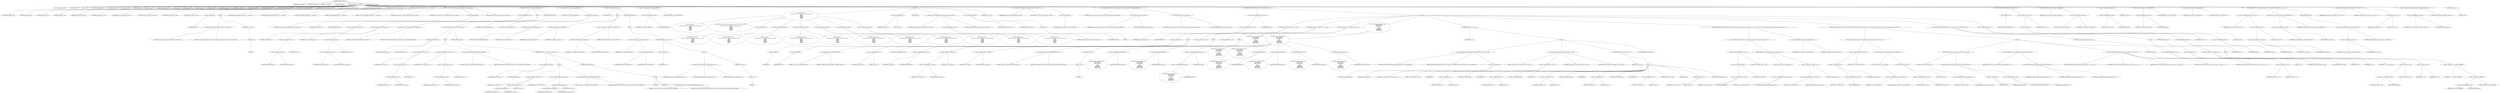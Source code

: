 digraph hostapd_notif_assoc {  
"1000118" [label = "(METHOD,hostapd_notif_assoc)" ]
"1000119" [label = "(PARAM,hostapd_data *hapd)" ]
"1000120" [label = "(PARAM,const u8 *addr)" ]
"1000121" [label = "(PARAM,const u8 *req_ies)" ]
"1000122" [label = "(PARAM,size_t req_ies_len)" ]
"1000123" [label = "(PARAM,int reassoc)" ]
"1000124" [label = "(BLOCK,,)" ]
"1000125" [label = "(LOCAL,v5: wpa_state_machine *)" ]
"1000126" [label = "(LOCAL,v6: sta_info *)" ]
"1000127" [label = "(LOCAL,v7: u32)" ]
"1000128" [label = "(LOCAL,reason: unsigned __int16)" ]
"1000129" [label = "(LOCAL,reason_2: u8 *)" ]
"1000130" [label = "(LOCAL,v11: u8 [ 1064 ])" ]
"1000131" [label = "(LOCAL,ielen: size_t)" ]
"1000132" [label = "(LOCAL,ie: const u8 *)" ]
"1000133" [label = "(LOCAL,elems: ieee802_11_elems)" ]
"1000134" [label = "(LOCAL,res: int)" ]
"1000135" [label = "(LOCAL,new_assoc: int)" ]
"1000136" [label = "(LOCAL,sta: sta_info *)" ]
"1000137" [label = "(LOCAL,reassoca: int)" ]
"1000138" [label = "(LOCAL,req_ies_lena: size_t)" ]
"1000139" [label = "(LOCAL,req_iesa: const u8 *)" ]
"1000140" [label = "(LOCAL,addra: const u8 *)" ]
"1000141" [label = "(LOCAL,hapda: hostapd_data *)" ]
"1000142" [label = "(<operator>.assignment,hapda = hapd)" ]
"1000143" [label = "(IDENTIFIER,hapda,hapda = hapd)" ]
"1000144" [label = "(IDENTIFIER,hapd,hapda = hapd)" ]
"1000145" [label = "(<operator>.assignment,addra = addr)" ]
"1000146" [label = "(IDENTIFIER,addra,addra = addr)" ]
"1000147" [label = "(IDENTIFIER,addr,addra = addr)" ]
"1000148" [label = "(<operator>.assignment,req_iesa = req_ies)" ]
"1000149" [label = "(IDENTIFIER,req_iesa,req_iesa = req_ies)" ]
"1000150" [label = "(IDENTIFIER,req_ies,req_iesa = req_ies)" ]
"1000151" [label = "(<operator>.assignment,req_ies_lena = req_ies_len)" ]
"1000152" [label = "(IDENTIFIER,req_ies_lena,req_ies_lena = req_ies_len)" ]
"1000153" [label = "(IDENTIFIER,req_ies_len,req_ies_lena = req_ies_len)" ]
"1000154" [label = "(<operator>.assignment,reassoca = reassoc)" ]
"1000155" [label = "(IDENTIFIER,reassoca,reassoca = reassoc)" ]
"1000156" [label = "(IDENTIFIER,reassoc,reassoca = reassoc)" ]
"1000157" [label = "(CONTROL_STRUCTURE,if ( !addr ),if ( !addr ))" ]
"1000158" [label = "(<operator>.logicalNot,!addr)" ]
"1000159" [label = "(IDENTIFIER,addr,!addr)" ]
"1000160" [label = "(BLOCK,,)" ]
"1000161" [label = "(wpa_printf,wpa_printf(2, \"hostapd_notif_assoc: Skip event with no address\"))" ]
"1000162" [label = "(LITERAL,2,wpa_printf(2, \"hostapd_notif_assoc: Skip event with no address\"))" ]
"1000163" [label = "(LITERAL,\"hostapd_notif_assoc: Skip event with no address\",wpa_printf(2, \"hostapd_notif_assoc: Skip event with no address\"))" ]
"1000164" [label = "(RETURN,return -1;,return -1;)" ]
"1000165" [label = "(<operator>.minus,-1)" ]
"1000166" [label = "(LITERAL,1,-1)" ]
"1000167" [label = "(hostapd_logger,hostapd_logger(hapda, addra, 1u, 2, \"associated\"))" ]
"1000168" [label = "(IDENTIFIER,hapda,hostapd_logger(hapda, addra, 1u, 2, \"associated\"))" ]
"1000169" [label = "(IDENTIFIER,addra,hostapd_logger(hapda, addra, 1u, 2, \"associated\"))" ]
"1000170" [label = "(LITERAL,1u,hostapd_logger(hapda, addra, 1u, 2, \"associated\"))" ]
"1000171" [label = "(LITERAL,2,hostapd_logger(hapda, addra, 1u, 2, \"associated\"))" ]
"1000172" [label = "(LITERAL,\"associated\",hostapd_logger(hapda, addra, 1u, 2, \"associated\"))" ]
"1000173" [label = "(ieee802_11_parse_elems,ieee802_11_parse_elems(req_iesa, req_ies_lena, &elems, 0))" ]
"1000174" [label = "(IDENTIFIER,req_iesa,ieee802_11_parse_elems(req_iesa, req_ies_lena, &elems, 0))" ]
"1000175" [label = "(IDENTIFIER,req_ies_lena,ieee802_11_parse_elems(req_iesa, req_ies_lena, &elems, 0))" ]
"1000176" [label = "(<operator>.addressOf,&elems)" ]
"1000177" [label = "(IDENTIFIER,elems,ieee802_11_parse_elems(req_iesa, req_ies_lena, &elems, 0))" ]
"1000178" [label = "(LITERAL,0,ieee802_11_parse_elems(req_iesa, req_ies_lena, &elems, 0))" ]
"1000179" [label = "(CONTROL_STRUCTURE,if ( elems.wps_ie ),if ( elems.wps_ie ))" ]
"1000180" [label = "(<operator>.fieldAccess,elems.wps_ie)" ]
"1000181" [label = "(IDENTIFIER,elems,if ( elems.wps_ie ))" ]
"1000182" [label = "(FIELD_IDENTIFIER,wps_ie,wps_ie)" ]
"1000183" [label = "(BLOCK,,)" ]
"1000184" [label = "(<operator>.assignment,ie = elems.wps_ie - 2)" ]
"1000185" [label = "(IDENTIFIER,ie,ie = elems.wps_ie - 2)" ]
"1000186" [label = "(<operator>.subtraction,elems.wps_ie - 2)" ]
"1000187" [label = "(<operator>.fieldAccess,elems.wps_ie)" ]
"1000188" [label = "(IDENTIFIER,elems,elems.wps_ie - 2)" ]
"1000189" [label = "(FIELD_IDENTIFIER,wps_ie,wps_ie)" ]
"1000190" [label = "(LITERAL,2,elems.wps_ie - 2)" ]
"1000191" [label = "(<operator>.assignment,ielen = elems.wps_ie_len + 2)" ]
"1000192" [label = "(IDENTIFIER,ielen,ielen = elems.wps_ie_len + 2)" ]
"1000193" [label = "(<operator>.addition,elems.wps_ie_len + 2)" ]
"1000194" [label = "(<operator>.fieldAccess,elems.wps_ie_len)" ]
"1000195" [label = "(IDENTIFIER,elems,elems.wps_ie_len + 2)" ]
"1000196" [label = "(FIELD_IDENTIFIER,wps_ie_len,wps_ie_len)" ]
"1000197" [label = "(LITERAL,2,elems.wps_ie_len + 2)" ]
"1000198" [label = "(wpa_printf,wpa_printf(2, \"STA included WPS IE in (Re)AssocReq\"))" ]
"1000199" [label = "(LITERAL,2,wpa_printf(2, \"STA included WPS IE in (Re)AssocReq\"))" ]
"1000200" [label = "(LITERAL,\"STA included WPS IE in (Re)AssocReq\",wpa_printf(2, \"STA included WPS IE in (Re)AssocReq\"))" ]
"1000201" [label = "(CONTROL_STRUCTURE,else,else)" ]
"1000202" [label = "(CONTROL_STRUCTURE,if ( elems.rsn_ie ),if ( elems.rsn_ie ))" ]
"1000203" [label = "(<operator>.fieldAccess,elems.rsn_ie)" ]
"1000204" [label = "(IDENTIFIER,elems,if ( elems.rsn_ie ))" ]
"1000205" [label = "(FIELD_IDENTIFIER,rsn_ie,rsn_ie)" ]
"1000206" [label = "(BLOCK,,)" ]
"1000207" [label = "(<operator>.assignment,ie = elems.rsn_ie - 2)" ]
"1000208" [label = "(IDENTIFIER,ie,ie = elems.rsn_ie - 2)" ]
"1000209" [label = "(<operator>.subtraction,elems.rsn_ie - 2)" ]
"1000210" [label = "(<operator>.fieldAccess,elems.rsn_ie)" ]
"1000211" [label = "(IDENTIFIER,elems,elems.rsn_ie - 2)" ]
"1000212" [label = "(FIELD_IDENTIFIER,rsn_ie,rsn_ie)" ]
"1000213" [label = "(LITERAL,2,elems.rsn_ie - 2)" ]
"1000214" [label = "(<operator>.assignment,ielen = elems.rsn_ie_len + 2)" ]
"1000215" [label = "(IDENTIFIER,ielen,ielen = elems.rsn_ie_len + 2)" ]
"1000216" [label = "(<operator>.addition,elems.rsn_ie_len + 2)" ]
"1000217" [label = "(<operator>.fieldAccess,elems.rsn_ie_len)" ]
"1000218" [label = "(IDENTIFIER,elems,elems.rsn_ie_len + 2)" ]
"1000219" [label = "(FIELD_IDENTIFIER,rsn_ie_len,rsn_ie_len)" ]
"1000220" [label = "(LITERAL,2,elems.rsn_ie_len + 2)" ]
"1000221" [label = "(wpa_printf,wpa_printf(2, \"STA included RSN IE in (Re)AssocReq\"))" ]
"1000222" [label = "(LITERAL,2,wpa_printf(2, \"STA included RSN IE in (Re)AssocReq\"))" ]
"1000223" [label = "(LITERAL,\"STA included RSN IE in (Re)AssocReq\",wpa_printf(2, \"STA included RSN IE in (Re)AssocReq\"))" ]
"1000224" [label = "(CONTROL_STRUCTURE,else,else)" ]
"1000225" [label = "(CONTROL_STRUCTURE,if ( elems.wpa_ie ),if ( elems.wpa_ie ))" ]
"1000226" [label = "(<operator>.fieldAccess,elems.wpa_ie)" ]
"1000227" [label = "(IDENTIFIER,elems,if ( elems.wpa_ie ))" ]
"1000228" [label = "(FIELD_IDENTIFIER,wpa_ie,wpa_ie)" ]
"1000229" [label = "(BLOCK,,)" ]
"1000230" [label = "(<operator>.assignment,ie = elems.wpa_ie - 2)" ]
"1000231" [label = "(IDENTIFIER,ie,ie = elems.wpa_ie - 2)" ]
"1000232" [label = "(<operator>.subtraction,elems.wpa_ie - 2)" ]
"1000233" [label = "(<operator>.fieldAccess,elems.wpa_ie)" ]
"1000234" [label = "(IDENTIFIER,elems,elems.wpa_ie - 2)" ]
"1000235" [label = "(FIELD_IDENTIFIER,wpa_ie,wpa_ie)" ]
"1000236" [label = "(LITERAL,2,elems.wpa_ie - 2)" ]
"1000237" [label = "(<operator>.assignment,ielen = elems.wpa_ie_len + 2)" ]
"1000238" [label = "(IDENTIFIER,ielen,ielen = elems.wpa_ie_len + 2)" ]
"1000239" [label = "(<operator>.addition,elems.wpa_ie_len + 2)" ]
"1000240" [label = "(<operator>.fieldAccess,elems.wpa_ie_len)" ]
"1000241" [label = "(IDENTIFIER,elems,elems.wpa_ie_len + 2)" ]
"1000242" [label = "(FIELD_IDENTIFIER,wpa_ie_len,wpa_ie_len)" ]
"1000243" [label = "(LITERAL,2,elems.wpa_ie_len + 2)" ]
"1000244" [label = "(wpa_printf,wpa_printf(2, \"STA included WPA IE in (Re)AssocReq\"))" ]
"1000245" [label = "(LITERAL,2,wpa_printf(2, \"STA included WPA IE in (Re)AssocReq\"))" ]
"1000246" [label = "(LITERAL,\"STA included WPA IE in (Re)AssocReq\",wpa_printf(2, \"STA included WPA IE in (Re)AssocReq\"))" ]
"1000247" [label = "(CONTROL_STRUCTURE,else,else)" ]
"1000248" [label = "(BLOCK,,)" ]
"1000249" [label = "(IDENTIFIER,L,)" ]
"1000250" [label = "(IDENTIFIER,L,)" ]
"1000251" [label = "(wpa_printf,wpa_printf(2, \"STA did not include WPS/RSN/WPA IE in (Re)AssocReq\"))" ]
"1000252" [label = "(LITERAL,2,wpa_printf(2, \"STA did not include WPS/RSN/WPA IE in (Re)AssocReq\"))" ]
"1000253" [label = "(LITERAL,\"STA did not include WPS/RSN/WPA IE in (Re)AssocReq\",wpa_printf(2, \"STA did not include WPS/RSN/WPA IE in (Re)AssocReq\"))" ]
"1000254" [label = "(<operator>.assignment,sta = ap_get_sta(hapda, addra))" ]
"1000255" [label = "(IDENTIFIER,sta,sta = ap_get_sta(hapda, addra))" ]
"1000256" [label = "(ap_get_sta,ap_get_sta(hapda, addra))" ]
"1000257" [label = "(IDENTIFIER,hapda,ap_get_sta(hapda, addra))" ]
"1000258" [label = "(IDENTIFIER,addra,ap_get_sta(hapda, addra))" ]
"1000259" [label = "(CONTROL_STRUCTURE,if ( sta ),if ( sta ))" ]
"1000260" [label = "(IDENTIFIER,sta,if ( sta ))" ]
"1000261" [label = "(BLOCK,,)" ]
"1000262" [label = "(CFXTristimulus2lms,CFXTristimulus2lms(hapda, sta))" ]
"1000263" [label = "(IDENTIFIER,hapda,CFXTristimulus2lms(hapda, sta))" ]
"1000264" [label = "(IDENTIFIER,sta,CFXTristimulus2lms(hapda, sta))" ]
"1000265" [label = "(accounting_sta_stop,accounting_sta_stop(hapda, sta))" ]
"1000266" [label = "(IDENTIFIER,hapda,accounting_sta_stop(hapda, sta))" ]
"1000267" [label = "(IDENTIFIER,sta,accounting_sta_stop(hapda, sta))" ]
"1000268" [label = "(<operator>.assignment,sta->timeout_next = STA_NULLFUNC)" ]
"1000269" [label = "(<operator>.indirectFieldAccess,sta->timeout_next)" ]
"1000270" [label = "(IDENTIFIER,sta,sta->timeout_next = STA_NULLFUNC)" ]
"1000271" [label = "(FIELD_IDENTIFIER,timeout_next,timeout_next)" ]
"1000272" [label = "(IDENTIFIER,STA_NULLFUNC,sta->timeout_next = STA_NULLFUNC)" ]
"1000273" [label = "(CONTROL_STRUCTURE,else,else)" ]
"1000274" [label = "(BLOCK,,)" ]
"1000275" [label = "(<operator>.assignment,sta = ap_sta_add(hapda, addra))" ]
"1000276" [label = "(IDENTIFIER,sta,sta = ap_sta_add(hapda, addra))" ]
"1000277" [label = "(ap_sta_add,ap_sta_add(hapda, addra))" ]
"1000278" [label = "(IDENTIFIER,hapda,ap_sta_add(hapda, addra))" ]
"1000279" [label = "(IDENTIFIER,addra,ap_sta_add(hapda, addra))" ]
"1000280" [label = "(CONTROL_STRUCTURE,if ( !sta ),if ( !sta ))" ]
"1000281" [label = "(<operator>.logicalNot,!sta)" ]
"1000282" [label = "(IDENTIFIER,sta,!sta)" ]
"1000283" [label = "(BLOCK,,)" ]
"1000284" [label = "(hostapd_drv_sta_disassoc,hostapd_drv_sta_disassoc(hapda, addra, 5))" ]
"1000285" [label = "(IDENTIFIER,hapda,hostapd_drv_sta_disassoc(hapda, addra, 5))" ]
"1000286" [label = "(IDENTIFIER,addra,hostapd_drv_sta_disassoc(hapda, addra, 5))" ]
"1000287" [label = "(LITERAL,5,hostapd_drv_sta_disassoc(hapda, addra, 5))" ]
"1000288" [label = "(RETURN,return -1;,return -1;)" ]
"1000289" [label = "(<operator>.minus,-1)" ]
"1000290" [label = "(LITERAL,1,-1)" ]
"1000291" [label = "(<operators>.assignmentAnd,sta->flags &= 0xFFFECFFF)" ]
"1000292" [label = "(<operator>.indirectFieldAccess,sta->flags)" ]
"1000293" [label = "(IDENTIFIER,sta,sta->flags &= 0xFFFECFFF)" ]
"1000294" [label = "(FIELD_IDENTIFIER,flags,flags)" ]
"1000295" [label = "(LITERAL,0xFFFECFFF,sta->flags &= 0xFFFECFFF)" ]
"1000296" [label = "(BLOCK,,)" ]
"1000297" [label = "(wpa_printf,wpa_printf(\n      3,\n      \"STA %02x:%02x:%02x:%02x:%02x:%02x not allowed to connect\",\n      *addra,\n      addra[1],\n      addra[2],\n      addra[3],\n      addra[4],\n      addra[5]))" ]
"1000298" [label = "(LITERAL,3,wpa_printf(\n      3,\n      \"STA %02x:%02x:%02x:%02x:%02x:%02x not allowed to connect\",\n      *addra,\n      addra[1],\n      addra[2],\n      addra[3],\n      addra[4],\n      addra[5]))" ]
"1000299" [label = "(LITERAL,\"STA %02x:%02x:%02x:%02x:%02x:%02x not allowed to connect\",wpa_printf(\n      3,\n      \"STA %02x:%02x:%02x:%02x:%02x:%02x not allowed to connect\",\n      *addra,\n      addra[1],\n      addra[2],\n      addra[3],\n      addra[4],\n      addra[5]))" ]
"1000300" [label = "(<operator>.indirection,*addra)" ]
"1000301" [label = "(IDENTIFIER,addra,wpa_printf(\n      3,\n      \"STA %02x:%02x:%02x:%02x:%02x:%02x not allowed to connect\",\n      *addra,\n      addra[1],\n      addra[2],\n      addra[3],\n      addra[4],\n      addra[5]))" ]
"1000302" [label = "(<operator>.indirectIndexAccess,addra[1])" ]
"1000303" [label = "(IDENTIFIER,addra,wpa_printf(\n      3,\n      \"STA %02x:%02x:%02x:%02x:%02x:%02x not allowed to connect\",\n      *addra,\n      addra[1],\n      addra[2],\n      addra[3],\n      addra[4],\n      addra[5]))" ]
"1000304" [label = "(LITERAL,1,wpa_printf(\n      3,\n      \"STA %02x:%02x:%02x:%02x:%02x:%02x not allowed to connect\",\n      *addra,\n      addra[1],\n      addra[2],\n      addra[3],\n      addra[4],\n      addra[5]))" ]
"1000305" [label = "(<operator>.indirectIndexAccess,addra[2])" ]
"1000306" [label = "(IDENTIFIER,addra,wpa_printf(\n      3,\n      \"STA %02x:%02x:%02x:%02x:%02x:%02x not allowed to connect\",\n      *addra,\n      addra[1],\n      addra[2],\n      addra[3],\n      addra[4],\n      addra[5]))" ]
"1000307" [label = "(LITERAL,2,wpa_printf(\n      3,\n      \"STA %02x:%02x:%02x:%02x:%02x:%02x not allowed to connect\",\n      *addra,\n      addra[1],\n      addra[2],\n      addra[3],\n      addra[4],\n      addra[5]))" ]
"1000308" [label = "(<operator>.indirectIndexAccess,addra[3])" ]
"1000309" [label = "(IDENTIFIER,addra,wpa_printf(\n      3,\n      \"STA %02x:%02x:%02x:%02x:%02x:%02x not allowed to connect\",\n      *addra,\n      addra[1],\n      addra[2],\n      addra[3],\n      addra[4],\n      addra[5]))" ]
"1000310" [label = "(LITERAL,3,wpa_printf(\n      3,\n      \"STA %02x:%02x:%02x:%02x:%02x:%02x not allowed to connect\",\n      *addra,\n      addra[1],\n      addra[2],\n      addra[3],\n      addra[4],\n      addra[5]))" ]
"1000311" [label = "(<operator>.indirectIndexAccess,addra[4])" ]
"1000312" [label = "(IDENTIFIER,addra,wpa_printf(\n      3,\n      \"STA %02x:%02x:%02x:%02x:%02x:%02x not allowed to connect\",\n      *addra,\n      addra[1],\n      addra[2],\n      addra[3],\n      addra[4],\n      addra[5]))" ]
"1000313" [label = "(LITERAL,4,wpa_printf(\n      3,\n      \"STA %02x:%02x:%02x:%02x:%02x:%02x not allowed to connect\",\n      *addra,\n      addra[1],\n      addra[2],\n      addra[3],\n      addra[4],\n      addra[5]))" ]
"1000314" [label = "(<operator>.indirectIndexAccess,addra[5])" ]
"1000315" [label = "(IDENTIFIER,addra,wpa_printf(\n      3,\n      \"STA %02x:%02x:%02x:%02x:%02x:%02x not allowed to connect\",\n      *addra,\n      addra[1],\n      addra[2],\n      addra[3],\n      addra[4],\n      addra[5]))" ]
"1000316" [label = "(LITERAL,5,wpa_printf(\n      3,\n      \"STA %02x:%02x:%02x:%02x:%02x:%02x not allowed to connect\",\n      *addra,\n      addra[1],\n      addra[2],\n      addra[3],\n      addra[4],\n      addra[5]))" ]
"1000317" [label = "(<operator>.assignment,reason = 1)" ]
"1000318" [label = "(IDENTIFIER,reason,reason = 1)" ]
"1000319" [label = "(LITERAL,1,reason = 1)" ]
"1000320" [label = "(JUMP_TARGET,fail)" ]
"1000321" [label = "(hostapd_drv_sta_disassoc,hostapd_drv_sta_disassoc(hapda, sta->addr, reason))" ]
"1000322" [label = "(IDENTIFIER,hapda,hostapd_drv_sta_disassoc(hapda, sta->addr, reason))" ]
"1000323" [label = "(<operator>.indirectFieldAccess,sta->addr)" ]
"1000324" [label = "(IDENTIFIER,sta,hostapd_drv_sta_disassoc(hapda, sta->addr, reason))" ]
"1000325" [label = "(FIELD_IDENTIFIER,addr,addr)" ]
"1000326" [label = "(IDENTIFIER,reason,hostapd_drv_sta_disassoc(hapda, sta->addr, reason))" ]
"1000327" [label = "(ap_free_sta,ap_free_sta(hapda, sta))" ]
"1000328" [label = "(IDENTIFIER,hapda,ap_free_sta(hapda, sta))" ]
"1000329" [label = "(IDENTIFIER,sta,ap_free_sta(hapda, sta))" ]
"1000330" [label = "(RETURN,return -1;,return -1;)" ]
"1000331" [label = "(<operator>.minus,-1)" ]
"1000332" [label = "(LITERAL,1,-1)" ]
"1000333" [label = "(mbo_ap_check_sta_assoc,mbo_ap_check_sta_assoc(hapda, sta, &elems))" ]
"1000334" [label = "(IDENTIFIER,hapda,mbo_ap_check_sta_assoc(hapda, sta, &elems))" ]
"1000335" [label = "(IDENTIFIER,sta,mbo_ap_check_sta_assoc(hapda, sta, &elems))" ]
"1000336" [label = "(<operator>.addressOf,&elems)" ]
"1000337" [label = "(IDENTIFIER,elems,mbo_ap_check_sta_assoc(hapda, sta, &elems))" ]
"1000338" [label = "(ap_copy_sta_supp_op_classes,ap_copy_sta_supp_op_classes(sta, elems.supp_op_classes, elems.supp_op_classes_len))" ]
"1000339" [label = "(IDENTIFIER,sta,ap_copy_sta_supp_op_classes(sta, elems.supp_op_classes, elems.supp_op_classes_len))" ]
"1000340" [label = "(<operator>.fieldAccess,elems.supp_op_classes)" ]
"1000341" [label = "(IDENTIFIER,elems,ap_copy_sta_supp_op_classes(sta, elems.supp_op_classes, elems.supp_op_classes_len))" ]
"1000342" [label = "(FIELD_IDENTIFIER,supp_op_classes,supp_op_classes)" ]
"1000343" [label = "(<operator>.fieldAccess,elems.supp_op_classes_len)" ]
"1000344" [label = "(IDENTIFIER,elems,ap_copy_sta_supp_op_classes(sta, elems.supp_op_classes, elems.supp_op_classes_len))" ]
"1000345" [label = "(FIELD_IDENTIFIER,supp_op_classes_len,supp_op_classes_len)" ]
"1000346" [label = "(CONTROL_STRUCTURE,if ( hapda->conf->wpa ),if ( hapda->conf->wpa ))" ]
"1000347" [label = "(<operator>.indirectFieldAccess,hapda->conf->wpa)" ]
"1000348" [label = "(<operator>.indirectFieldAccess,hapda->conf)" ]
"1000349" [label = "(IDENTIFIER,hapda,if ( hapda->conf->wpa ))" ]
"1000350" [label = "(FIELD_IDENTIFIER,conf,conf)" ]
"1000351" [label = "(FIELD_IDENTIFIER,wpa,wpa)" ]
"1000352" [label = "(BLOCK,,)" ]
"1000353" [label = "(CONTROL_STRUCTURE,if ( !ie || !ielen ),if ( !ie || !ielen ))" ]
"1000354" [label = "(<operator>.logicalOr,!ie || !ielen)" ]
"1000355" [label = "(<operator>.logicalNot,!ie)" ]
"1000356" [label = "(IDENTIFIER,ie,!ie)" ]
"1000357" [label = "(<operator>.logicalNot,!ielen)" ]
"1000358" [label = "(IDENTIFIER,ielen,!ielen)" ]
"1000359" [label = "(BLOCK,,)" ]
"1000360" [label = "(wpa_printf,wpa_printf(2, \"No WPA/RSN IE from STA\"))" ]
"1000361" [label = "(LITERAL,2,wpa_printf(2, \"No WPA/RSN IE from STA\"))" ]
"1000362" [label = "(LITERAL,\"No WPA/RSN IE from STA\",wpa_printf(2, \"No WPA/RSN IE from STA\"))" ]
"1000363" [label = "(<operator>.assignment,reason = 13)" ]
"1000364" [label = "(IDENTIFIER,reason,reason = 13)" ]
"1000365" [label = "(LITERAL,13,reason = 13)" ]
"1000366" [label = "(CONTROL_STRUCTURE,goto fail;,goto fail;)" ]
"1000367" [label = "(CONTROL_STRUCTURE,if ( !sta->wpa_sm ),if ( !sta->wpa_sm ))" ]
"1000368" [label = "(<operator>.logicalNot,!sta->wpa_sm)" ]
"1000369" [label = "(<operator>.indirectFieldAccess,sta->wpa_sm)" ]
"1000370" [label = "(IDENTIFIER,sta,!sta->wpa_sm)" ]
"1000371" [label = "(FIELD_IDENTIFIER,wpa_sm,wpa_sm)" ]
"1000372" [label = "(BLOCK,,)" ]
"1000373" [label = "(<operator>.assignment,sta->wpa_sm = v5)" ]
"1000374" [label = "(<operator>.indirectFieldAccess,sta->wpa_sm)" ]
"1000375" [label = "(IDENTIFIER,sta,sta->wpa_sm = v5)" ]
"1000376" [label = "(FIELD_IDENTIFIER,wpa_sm,wpa_sm)" ]
"1000377" [label = "(IDENTIFIER,v5,sta->wpa_sm = v5)" ]
"1000378" [label = "(CONTROL_STRUCTURE,if ( !sta->wpa_sm ),if ( !sta->wpa_sm ))" ]
"1000379" [label = "(<operator>.logicalNot,!sta->wpa_sm)" ]
"1000380" [label = "(<operator>.indirectFieldAccess,sta->wpa_sm)" ]
"1000381" [label = "(IDENTIFIER,sta,!sta->wpa_sm)" ]
"1000382" [label = "(FIELD_IDENTIFIER,wpa_sm,wpa_sm)" ]
"1000383" [label = "(BLOCK,,)" ]
"1000384" [label = "(wpa_printf,wpa_printf(5, \"Failed to initialize WPA state machine\"))" ]
"1000385" [label = "(LITERAL,5,wpa_printf(5, \"Failed to initialize WPA state machine\"))" ]
"1000386" [label = "(LITERAL,\"Failed to initialize WPA state machine\",wpa_printf(5, \"Failed to initialize WPA state machine\"))" ]
"1000387" [label = "(RETURN,return -1;,return -1;)" ]
"1000388" [label = "(<operator>.minus,-1)" ]
"1000389" [label = "(LITERAL,1,-1)" ]
"1000390" [label = "(<operator>.assignment,res = wpa_validate_wpa_ie(\n            hapda->wpa_auth,\n            sta->wpa_sm,\n            hapda->iface->freq,\n            ie,\n            ielen,\n            elems.mdie,\n            elems.mdie_len,\n            elems.owe_dh,\n            elems.owe_dh_len))" ]
"1000391" [label = "(IDENTIFIER,res,res = wpa_validate_wpa_ie(\n            hapda->wpa_auth,\n            sta->wpa_sm,\n            hapda->iface->freq,\n            ie,\n            ielen,\n            elems.mdie,\n            elems.mdie_len,\n            elems.owe_dh,\n            elems.owe_dh_len))" ]
"1000392" [label = "(wpa_validate_wpa_ie,wpa_validate_wpa_ie(\n            hapda->wpa_auth,\n            sta->wpa_sm,\n            hapda->iface->freq,\n            ie,\n            ielen,\n            elems.mdie,\n            elems.mdie_len,\n            elems.owe_dh,\n            elems.owe_dh_len))" ]
"1000393" [label = "(<operator>.indirectFieldAccess,hapda->wpa_auth)" ]
"1000394" [label = "(IDENTIFIER,hapda,wpa_validate_wpa_ie(\n            hapda->wpa_auth,\n            sta->wpa_sm,\n            hapda->iface->freq,\n            ie,\n            ielen,\n            elems.mdie,\n            elems.mdie_len,\n            elems.owe_dh,\n            elems.owe_dh_len))" ]
"1000395" [label = "(FIELD_IDENTIFIER,wpa_auth,wpa_auth)" ]
"1000396" [label = "(<operator>.indirectFieldAccess,sta->wpa_sm)" ]
"1000397" [label = "(IDENTIFIER,sta,wpa_validate_wpa_ie(\n            hapda->wpa_auth,\n            sta->wpa_sm,\n            hapda->iface->freq,\n            ie,\n            ielen,\n            elems.mdie,\n            elems.mdie_len,\n            elems.owe_dh,\n            elems.owe_dh_len))" ]
"1000398" [label = "(FIELD_IDENTIFIER,wpa_sm,wpa_sm)" ]
"1000399" [label = "(<operator>.indirectFieldAccess,hapda->iface->freq)" ]
"1000400" [label = "(<operator>.indirectFieldAccess,hapda->iface)" ]
"1000401" [label = "(IDENTIFIER,hapda,wpa_validate_wpa_ie(\n            hapda->wpa_auth,\n            sta->wpa_sm,\n            hapda->iface->freq,\n            ie,\n            ielen,\n            elems.mdie,\n            elems.mdie_len,\n            elems.owe_dh,\n            elems.owe_dh_len))" ]
"1000402" [label = "(FIELD_IDENTIFIER,iface,iface)" ]
"1000403" [label = "(FIELD_IDENTIFIER,freq,freq)" ]
"1000404" [label = "(IDENTIFIER,ie,wpa_validate_wpa_ie(\n            hapda->wpa_auth,\n            sta->wpa_sm,\n            hapda->iface->freq,\n            ie,\n            ielen,\n            elems.mdie,\n            elems.mdie_len,\n            elems.owe_dh,\n            elems.owe_dh_len))" ]
"1000405" [label = "(IDENTIFIER,ielen,wpa_validate_wpa_ie(\n            hapda->wpa_auth,\n            sta->wpa_sm,\n            hapda->iface->freq,\n            ie,\n            ielen,\n            elems.mdie,\n            elems.mdie_len,\n            elems.owe_dh,\n            elems.owe_dh_len))" ]
"1000406" [label = "(<operator>.fieldAccess,elems.mdie)" ]
"1000407" [label = "(IDENTIFIER,elems,wpa_validate_wpa_ie(\n            hapda->wpa_auth,\n            sta->wpa_sm,\n            hapda->iface->freq,\n            ie,\n            ielen,\n            elems.mdie,\n            elems.mdie_len,\n            elems.owe_dh,\n            elems.owe_dh_len))" ]
"1000408" [label = "(FIELD_IDENTIFIER,mdie,mdie)" ]
"1000409" [label = "(<operator>.fieldAccess,elems.mdie_len)" ]
"1000410" [label = "(IDENTIFIER,elems,wpa_validate_wpa_ie(\n            hapda->wpa_auth,\n            sta->wpa_sm,\n            hapda->iface->freq,\n            ie,\n            ielen,\n            elems.mdie,\n            elems.mdie_len,\n            elems.owe_dh,\n            elems.owe_dh_len))" ]
"1000411" [label = "(FIELD_IDENTIFIER,mdie_len,mdie_len)" ]
"1000412" [label = "(<operator>.fieldAccess,elems.owe_dh)" ]
"1000413" [label = "(IDENTIFIER,elems,wpa_validate_wpa_ie(\n            hapda->wpa_auth,\n            sta->wpa_sm,\n            hapda->iface->freq,\n            ie,\n            ielen,\n            elems.mdie,\n            elems.mdie_len,\n            elems.owe_dh,\n            elems.owe_dh_len))" ]
"1000414" [label = "(FIELD_IDENTIFIER,owe_dh,owe_dh)" ]
"1000415" [label = "(<operator>.fieldAccess,elems.owe_dh_len)" ]
"1000416" [label = "(IDENTIFIER,elems,wpa_validate_wpa_ie(\n            hapda->wpa_auth,\n            sta->wpa_sm,\n            hapda->iface->freq,\n            ie,\n            ielen,\n            elems.mdie,\n            elems.mdie_len,\n            elems.owe_dh,\n            elems.owe_dh_len))" ]
"1000417" [label = "(FIELD_IDENTIFIER,owe_dh_len,owe_dh_len)" ]
"1000418" [label = "(CONTROL_STRUCTURE,if ( res ),if ( res ))" ]
"1000419" [label = "(IDENTIFIER,res,if ( res ))" ]
"1000420" [label = "(BLOCK,,)" ]
"1000421" [label = "(wpa_printf,wpa_printf(2, \"WPA/RSN information element rejected? (res %u)\", (unsigned int)res))" ]
"1000422" [label = "(LITERAL,2,wpa_printf(2, \"WPA/RSN information element rejected? (res %u)\", (unsigned int)res))" ]
"1000423" [label = "(LITERAL,\"WPA/RSN information element rejected? (res %u)\",wpa_printf(2, \"WPA/RSN information element rejected? (res %u)\", (unsigned int)res))" ]
"1000424" [label = "(<operator>.cast,(unsigned int)res)" ]
"1000425" [label = "(UNKNOWN,unsigned int,unsigned int)" ]
"1000426" [label = "(IDENTIFIER,res,(unsigned int)res)" ]
"1000427" [label = "(wpa_hexdump,wpa_hexdump(2, (const unsigned __int8 *)\"IE\", ie, ielen))" ]
"1000428" [label = "(LITERAL,2,wpa_hexdump(2, (const unsigned __int8 *)\"IE\", ie, ielen))" ]
"1000429" [label = "(<operator>.cast,(const unsigned __int8 *)\"IE\")" ]
"1000430" [label = "(UNKNOWN,const unsigned __int8 *,const unsigned __int8 *)" ]
"1000431" [label = "(LITERAL,\"IE\",(const unsigned __int8 *)\"IE\")" ]
"1000432" [label = "(IDENTIFIER,ie,wpa_hexdump(2, (const unsigned __int8 *)\"IE\", ie, ielen))" ]
"1000433" [label = "(IDENTIFIER,ielen,wpa_hexdump(2, (const unsigned __int8 *)\"IE\", ie, ielen))" ]
"1000434" [label = "(CONTROL_STRUCTURE,switch ( res ),switch ( res ))" ]
"1000435" [label = "(IDENTIFIER,res,switch ( res ))" ]
"1000436" [label = "(BLOCK,,)" ]
"1000437" [label = "(JUMP_TARGET,case 2)" ]
"1000438" [label = "(<operator>.assignment,reason = 18)" ]
"1000439" [label = "(IDENTIFIER,reason,reason = 18)" ]
"1000440" [label = "(LITERAL,18,reason = 18)" ]
"1000441" [label = "(CONTROL_STRUCTURE,break;,break;)" ]
"1000442" [label = "(JUMP_TARGET,case 3)" ]
"1000443" [label = "(<operator>.assignment,reason = 19)" ]
"1000444" [label = "(IDENTIFIER,reason,reason = 19)" ]
"1000445" [label = "(LITERAL,19,reason = 19)" ]
"1000446" [label = "(CONTROL_STRUCTURE,break;,break;)" ]
"1000447" [label = "(JUMP_TARGET,case 4)" ]
"1000448" [label = "(<operator>.assignment,reason = 20)" ]
"1000449" [label = "(IDENTIFIER,reason,reason = 20)" ]
"1000450" [label = "(LITERAL,20,reason = 20)" ]
"1000451" [label = "(CONTROL_STRUCTURE,break;,break;)" ]
"1000452" [label = "(JUMP_TARGET,case 7)" ]
"1000453" [label = "(<operator>.assignment,reason = 13)" ]
"1000454" [label = "(IDENTIFIER,reason,reason = 13)" ]
"1000455" [label = "(LITERAL,13,reason = 13)" ]
"1000456" [label = "(CONTROL_STRUCTURE,break;,break;)" ]
"1000457" [label = "(JUMP_TARGET,case 8)" ]
"1000458" [label = "(<operator>.assignment,reason = 24)" ]
"1000459" [label = "(IDENTIFIER,reason,reason = 24)" ]
"1000460" [label = "(LITERAL,24,reason = 24)" ]
"1000461" [label = "(CONTROL_STRUCTURE,break;,break;)" ]
"1000462" [label = "(JUMP_TARGET,default)" ]
"1000463" [label = "(<operator>.assignment,reason = 13)" ]
"1000464" [label = "(IDENTIFIER,reason,reason = 13)" ]
"1000465" [label = "(LITERAL,13,reason = 13)" ]
"1000466" [label = "(CONTROL_STRUCTURE,break;,break;)" ]
"1000467" [label = "(CONTROL_STRUCTURE,goto fail;,goto fail;)" ]
"1000468" [label = "(CONTROL_STRUCTURE,if ( (sta->flags & 0x402) == 1026 && !sta->sa_query_timed_out && sta->sa_query_count > 0 ),if ( (sta->flags & 0x402) == 1026 && !sta->sa_query_timed_out && sta->sa_query_count > 0 ))" ]
"1000469" [label = "(<operator>.logicalAnd,(sta->flags & 0x402) == 1026 && !sta->sa_query_timed_out && sta->sa_query_count > 0)" ]
"1000470" [label = "(<operator>.equals,(sta->flags & 0x402) == 1026)" ]
"1000471" [label = "(<operator>.and,sta->flags & 0x402)" ]
"1000472" [label = "(<operator>.indirectFieldAccess,sta->flags)" ]
"1000473" [label = "(IDENTIFIER,sta,sta->flags & 0x402)" ]
"1000474" [label = "(FIELD_IDENTIFIER,flags,flags)" ]
"1000475" [label = "(LITERAL,0x402,sta->flags & 0x402)" ]
"1000476" [label = "(LITERAL,1026,(sta->flags & 0x402) == 1026)" ]
"1000477" [label = "(<operator>.logicalAnd,!sta->sa_query_timed_out && sta->sa_query_count > 0)" ]
"1000478" [label = "(<operator>.logicalNot,!sta->sa_query_timed_out)" ]
"1000479" [label = "(<operator>.indirectFieldAccess,sta->sa_query_timed_out)" ]
"1000480" [label = "(IDENTIFIER,sta,!sta->sa_query_timed_out)" ]
"1000481" [label = "(FIELD_IDENTIFIER,sa_query_timed_out,sa_query_timed_out)" ]
"1000482" [label = "(<operator>.greaterThan,sta->sa_query_count > 0)" ]
"1000483" [label = "(<operator>.indirectFieldAccess,sta->sa_query_count)" ]
"1000484" [label = "(IDENTIFIER,sta,sta->sa_query_count > 0)" ]
"1000485" [label = "(FIELD_IDENTIFIER,sa_query_count,sa_query_count)" ]
"1000486" [label = "(LITERAL,0,sta->sa_query_count > 0)" ]
"1000487" [label = "(ap_check_sa_query_timeout,ap_check_sa_query_timeout(hapda, sta))" ]
"1000488" [label = "(IDENTIFIER,hapda,ap_check_sa_query_timeout(hapda, sta))" ]
"1000489" [label = "(IDENTIFIER,sta,ap_check_sa_query_timeout(hapda, sta))" ]
"1000490" [label = "(CONTROL_STRUCTURE,if ( (sta->flags & 0x402) == 1026 && !sta->sa_query_timed_out && sta->auth_alg != 2 ),if ( (sta->flags & 0x402) == 1026 && !sta->sa_query_timed_out && sta->auth_alg != 2 ))" ]
"1000491" [label = "(<operator>.logicalAnd,(sta->flags & 0x402) == 1026 && !sta->sa_query_timed_out && sta->auth_alg != 2)" ]
"1000492" [label = "(<operator>.equals,(sta->flags & 0x402) == 1026)" ]
"1000493" [label = "(<operator>.and,sta->flags & 0x402)" ]
"1000494" [label = "(<operator>.indirectFieldAccess,sta->flags)" ]
"1000495" [label = "(IDENTIFIER,sta,sta->flags & 0x402)" ]
"1000496" [label = "(FIELD_IDENTIFIER,flags,flags)" ]
"1000497" [label = "(LITERAL,0x402,sta->flags & 0x402)" ]
"1000498" [label = "(LITERAL,1026,(sta->flags & 0x402) == 1026)" ]
"1000499" [label = "(<operator>.logicalAnd,!sta->sa_query_timed_out && sta->auth_alg != 2)" ]
"1000500" [label = "(<operator>.logicalNot,!sta->sa_query_timed_out)" ]
"1000501" [label = "(<operator>.indirectFieldAccess,sta->sa_query_timed_out)" ]
"1000502" [label = "(IDENTIFIER,sta,!sta->sa_query_timed_out)" ]
"1000503" [label = "(FIELD_IDENTIFIER,sa_query_timed_out,sa_query_timed_out)" ]
"1000504" [label = "(<operator>.notEquals,sta->auth_alg != 2)" ]
"1000505" [label = "(<operator>.indirectFieldAccess,sta->auth_alg)" ]
"1000506" [label = "(IDENTIFIER,sta,sta->auth_alg != 2)" ]
"1000507" [label = "(FIELD_IDENTIFIER,auth_alg,auth_alg)" ]
"1000508" [label = "(LITERAL,2,sta->auth_alg != 2)" ]
"1000509" [label = "(BLOCK,,)" ]
"1000510" [label = "(CONTROL_STRUCTURE,if ( !sta->sa_query_count ),if ( !sta->sa_query_count ))" ]
"1000511" [label = "(<operator>.logicalNot,!sta->sa_query_count)" ]
"1000512" [label = "(<operator>.indirectFieldAccess,sta->sa_query_count)" ]
"1000513" [label = "(IDENTIFIER,sta,!sta->sa_query_count)" ]
"1000514" [label = "(FIELD_IDENTIFIER,sa_query_count,sa_query_count)" ]
"1000515" [label = "(xdr_ypbind_resptype_0,xdr_ypbind_resptype_0((XDR *)hapda, (ypbind_resptype *)sta))" ]
"1000516" [label = "(<operator>.cast,(XDR *)hapda)" ]
"1000517" [label = "(UNKNOWN,XDR *,XDR *)" ]
"1000518" [label = "(IDENTIFIER,hapda,(XDR *)hapda)" ]
"1000519" [label = "(<operator>.cast,(ypbind_resptype *)sta)" ]
"1000520" [label = "(UNKNOWN,ypbind_resptype *,ypbind_resptype *)" ]
"1000521" [label = "(IDENTIFIER,sta,(ypbind_resptype *)sta)" ]
"1000522" [label = "(<operator>.assignment,reason_2 = hostapd_eid_assoc_comeback_time(hapda, sta, v11))" ]
"1000523" [label = "(IDENTIFIER,reason_2,reason_2 = hostapd_eid_assoc_comeback_time(hapda, sta, v11))" ]
"1000524" [label = "(hostapd_eid_assoc_comeback_time,hostapd_eid_assoc_comeback_time(hapda, sta, v11))" ]
"1000525" [label = "(IDENTIFIER,hapda,hostapd_eid_assoc_comeback_time(hapda, sta, v11))" ]
"1000526" [label = "(IDENTIFIER,sta,hostapd_eid_assoc_comeback_time(hapda, sta, v11))" ]
"1000527" [label = "(IDENTIFIER,v11,hostapd_eid_assoc_comeback_time(hapda, sta, v11))" ]
"1000528" [label = "(hostapd_sta_assoc,hostapd_sta_assoc(hapda, addra, reassoca, 0x1Eu, v11, reason_2 - v11))" ]
"1000529" [label = "(IDENTIFIER,hapda,hostapd_sta_assoc(hapda, addra, reassoca, 0x1Eu, v11, reason_2 - v11))" ]
"1000530" [label = "(IDENTIFIER,addra,hostapd_sta_assoc(hapda, addra, reassoca, 0x1Eu, v11, reason_2 - v11))" ]
"1000531" [label = "(IDENTIFIER,reassoca,hostapd_sta_assoc(hapda, addra, reassoca, 0x1Eu, v11, reason_2 - v11))" ]
"1000532" [label = "(LITERAL,0x1Eu,hostapd_sta_assoc(hapda, addra, reassoca, 0x1Eu, v11, reason_2 - v11))" ]
"1000533" [label = "(IDENTIFIER,v11,hostapd_sta_assoc(hapda, addra, reassoca, 0x1Eu, v11, reason_2 - v11))" ]
"1000534" [label = "(<operator>.subtraction,reason_2 - v11)" ]
"1000535" [label = "(IDENTIFIER,reason_2,reason_2 - v11)" ]
"1000536" [label = "(IDENTIFIER,v11,reason_2 - v11)" ]
"1000537" [label = "(RETURN,return 0;,return 0;)" ]
"1000538" [label = "(LITERAL,0,return 0;)" ]
"1000539" [label = "(CONTROL_STRUCTURE,if ( wpa_auth_uses_mfp(sta->wpa_sm) ),if ( wpa_auth_uses_mfp(sta->wpa_sm) ))" ]
"1000540" [label = "(wpa_auth_uses_mfp,wpa_auth_uses_mfp(sta->wpa_sm))" ]
"1000541" [label = "(<operator>.indirectFieldAccess,sta->wpa_sm)" ]
"1000542" [label = "(IDENTIFIER,sta,wpa_auth_uses_mfp(sta->wpa_sm))" ]
"1000543" [label = "(FIELD_IDENTIFIER,wpa_sm,wpa_sm)" ]
"1000544" [label = "(BLOCK,,)" ]
"1000545" [label = "(<operator>.assignment,v6 = sta)" ]
"1000546" [label = "(IDENTIFIER,v6,v6 = sta)" ]
"1000547" [label = "(IDENTIFIER,sta,v6 = sta)" ]
"1000548" [label = "(<operator>.assignment,v7 = sta->flags | 0x400)" ]
"1000549" [label = "(IDENTIFIER,v7,v7 = sta->flags | 0x400)" ]
"1000550" [label = "(<operator>.or,sta->flags | 0x400)" ]
"1000551" [label = "(<operator>.indirectFieldAccess,sta->flags)" ]
"1000552" [label = "(IDENTIFIER,sta,sta->flags | 0x400)" ]
"1000553" [label = "(FIELD_IDENTIFIER,flags,flags)" ]
"1000554" [label = "(LITERAL,0x400,sta->flags | 0x400)" ]
"1000555" [label = "(CONTROL_STRUCTURE,else,else)" ]
"1000556" [label = "(BLOCK,,)" ]
"1000557" [label = "(<operator>.assignment,v6 = sta)" ]
"1000558" [label = "(IDENTIFIER,v6,v6 = sta)" ]
"1000559" [label = "(IDENTIFIER,sta,v6 = sta)" ]
"1000560" [label = "(<operator>.assignment,v7 = sta->flags & 0xFFFFFBFF)" ]
"1000561" [label = "(IDENTIFIER,v7,v7 = sta->flags & 0xFFFFFBFF)" ]
"1000562" [label = "(<operator>.and,sta->flags & 0xFFFFFBFF)" ]
"1000563" [label = "(<operator>.indirectFieldAccess,sta->flags)" ]
"1000564" [label = "(IDENTIFIER,sta,sta->flags & 0xFFFFFBFF)" ]
"1000565" [label = "(FIELD_IDENTIFIER,flags,flags)" ]
"1000566" [label = "(LITERAL,0xFFFFFBFF,sta->flags & 0xFFFFFBFF)" ]
"1000567" [label = "(<operator>.assignment,v6->flags = v7)" ]
"1000568" [label = "(<operator>.indirectFieldAccess,v6->flags)" ]
"1000569" [label = "(IDENTIFIER,v6,v6->flags = v7)" ]
"1000570" [label = "(FIELD_IDENTIFIER,flags,flags)" ]
"1000571" [label = "(IDENTIFIER,v7,v6->flags = v7)" ]
"1000572" [label = "(<operator>.assignment,LOBYTE(new_assoc) = (sta->flags & 2) == 0)" ]
"1000573" [label = "(LOBYTE,LOBYTE(new_assoc))" ]
"1000574" [label = "(IDENTIFIER,new_assoc,LOBYTE(new_assoc))" ]
"1000575" [label = "(<operator>.equals,(sta->flags & 2) == 0)" ]
"1000576" [label = "(<operator>.and,sta->flags & 2)" ]
"1000577" [label = "(<operator>.indirectFieldAccess,sta->flags)" ]
"1000578" [label = "(IDENTIFIER,sta,sta->flags & 2)" ]
"1000579" [label = "(FIELD_IDENTIFIER,flags,flags)" ]
"1000580" [label = "(LITERAL,2,sta->flags & 2)" ]
"1000581" [label = "(LITERAL,0,(sta->flags & 2) == 0)" ]
"1000582" [label = "(<operator>.assignment,new_assoc = (unsigned __int8)new_assoc)" ]
"1000583" [label = "(IDENTIFIER,new_assoc,new_assoc = (unsigned __int8)new_assoc)" ]
"1000584" [label = "(<operator>.cast,(unsigned __int8)new_assoc)" ]
"1000585" [label = "(UNKNOWN,unsigned __int8,unsigned __int8)" ]
"1000586" [label = "(IDENTIFIER,new_assoc,(unsigned __int8)new_assoc)" ]
"1000587" [label = "(<operators>.assignmentOr,sta->flags |= 3u)" ]
"1000588" [label = "(<operator>.indirectFieldAccess,sta->flags)" ]
"1000589" [label = "(IDENTIFIER,sta,sta->flags |= 3u)" ]
"1000590" [label = "(FIELD_IDENTIFIER,flags,flags)" ]
"1000591" [label = "(LITERAL,3u,sta->flags |= 3u)" ]
"1000592" [label = "(<operators>.assignmentAnd,sta->flags &= 0xFFF7FFFF)" ]
"1000593" [label = "(<operator>.indirectFieldAccess,sta->flags)" ]
"1000594" [label = "(IDENTIFIER,sta,sta->flags &= 0xFFF7FFFF)" ]
"1000595" [label = "(FIELD_IDENTIFIER,flags,flags)" ]
"1000596" [label = "(LITERAL,0xFFF7FFFF,sta->flags &= 0xFFF7FFFF)" ]
"1000597" [label = "(hostapd_set_sta_flags,hostapd_set_sta_flags(hapda, sta))" ]
"1000598" [label = "(IDENTIFIER,hapda,hostapd_set_sta_flags(hapda, sta))" ]
"1000599" [label = "(IDENTIFIER,sta,hostapd_set_sta_flags(hapda, sta))" ]
"1000600" [label = "(CONTROL_STRUCTURE,if ( reassoca && sta->auth_alg == 2 ),if ( reassoca && sta->auth_alg == 2 ))" ]
"1000601" [label = "(<operator>.logicalAnd,reassoca && sta->auth_alg == 2)" ]
"1000602" [label = "(IDENTIFIER,reassoca,reassoca && sta->auth_alg == 2)" ]
"1000603" [label = "(<operator>.equals,sta->auth_alg == 2)" ]
"1000604" [label = "(<operator>.indirectFieldAccess,sta->auth_alg)" ]
"1000605" [label = "(IDENTIFIER,sta,sta->auth_alg == 2)" ]
"1000606" [label = "(FIELD_IDENTIFIER,auth_alg,auth_alg)" ]
"1000607" [label = "(LITERAL,2,sta->auth_alg == 2)" ]
"1000608" [label = "(wpa_auth_sm_event,wpa_auth_sm_event(sta->wpa_sm, WPA_ASSOC_FT))" ]
"1000609" [label = "(<operator>.indirectFieldAccess,sta->wpa_sm)" ]
"1000610" [label = "(IDENTIFIER,sta,wpa_auth_sm_event(sta->wpa_sm, WPA_ASSOC_FT))" ]
"1000611" [label = "(FIELD_IDENTIFIER,wpa_sm,wpa_sm)" ]
"1000612" [label = "(IDENTIFIER,WPA_ASSOC_FT,wpa_auth_sm_event(sta->wpa_sm, WPA_ASSOC_FT))" ]
"1000613" [label = "(CONTROL_STRUCTURE,else,else)" ]
"1000614" [label = "(wpa_auth_sm_event,wpa_auth_sm_event(sta->wpa_sm, WPA_ASSOC))" ]
"1000615" [label = "(<operator>.indirectFieldAccess,sta->wpa_sm)" ]
"1000616" [label = "(IDENTIFIER,sta,wpa_auth_sm_event(sta->wpa_sm, WPA_ASSOC))" ]
"1000617" [label = "(FIELD_IDENTIFIER,wpa_sm,wpa_sm)" ]
"1000618" [label = "(IDENTIFIER,WPA_ASSOC,wpa_auth_sm_event(sta->wpa_sm, WPA_ASSOC))" ]
"1000619" [label = "(hostapd_new_assoc_sta,hostapd_new_assoc_sta(hapda, sta, new_assoc == 0))" ]
"1000620" [label = "(IDENTIFIER,hapda,hostapd_new_assoc_sta(hapda, sta, new_assoc == 0))" ]
"1000621" [label = "(IDENTIFIER,sta,hostapd_new_assoc_sta(hapda, sta, new_assoc == 0))" ]
"1000622" [label = "(<operator>.equals,new_assoc == 0)" ]
"1000623" [label = "(IDENTIFIER,new_assoc,new_assoc == 0)" ]
"1000624" [label = "(LITERAL,0,new_assoc == 0)" ]
"1000625" [label = "(ieee802_1x_notify_port_enabled,ieee802_1x_notify_port_enabled(sta->eapol_sm, 1))" ]
"1000626" [label = "(<operator>.indirectFieldAccess,sta->eapol_sm)" ]
"1000627" [label = "(IDENTIFIER,sta,ieee802_1x_notify_port_enabled(sta->eapol_sm, 1))" ]
"1000628" [label = "(FIELD_IDENTIFIER,eapol_sm,eapol_sm)" ]
"1000629" [label = "(LITERAL,1,ieee802_1x_notify_port_enabled(sta->eapol_sm, 1))" ]
"1000630" [label = "(RETURN,return 0;,return 0;)" ]
"1000631" [label = "(LITERAL,0,return 0;)" ]
"1000632" [label = "(METHOD_RETURN,int __cdecl)" ]
  "1000118" -> "1000119" 
  "1000118" -> "1000120" 
  "1000118" -> "1000121" 
  "1000118" -> "1000122" 
  "1000118" -> "1000123" 
  "1000118" -> "1000124" 
  "1000118" -> "1000632" 
  "1000124" -> "1000125" 
  "1000124" -> "1000126" 
  "1000124" -> "1000127" 
  "1000124" -> "1000128" 
  "1000124" -> "1000129" 
  "1000124" -> "1000130" 
  "1000124" -> "1000131" 
  "1000124" -> "1000132" 
  "1000124" -> "1000133" 
  "1000124" -> "1000134" 
  "1000124" -> "1000135" 
  "1000124" -> "1000136" 
  "1000124" -> "1000137" 
  "1000124" -> "1000138" 
  "1000124" -> "1000139" 
  "1000124" -> "1000140" 
  "1000124" -> "1000141" 
  "1000124" -> "1000142" 
  "1000124" -> "1000145" 
  "1000124" -> "1000148" 
  "1000124" -> "1000151" 
  "1000124" -> "1000154" 
  "1000124" -> "1000157" 
  "1000124" -> "1000167" 
  "1000124" -> "1000173" 
  "1000124" -> "1000179" 
  "1000124" -> "1000254" 
  "1000124" -> "1000259" 
  "1000124" -> "1000291" 
  "1000124" -> "1000296" 
  "1000124" -> "1000333" 
  "1000124" -> "1000338" 
  "1000124" -> "1000346" 
  "1000124" -> "1000572" 
  "1000124" -> "1000582" 
  "1000124" -> "1000587" 
  "1000124" -> "1000592" 
  "1000124" -> "1000597" 
  "1000124" -> "1000600" 
  "1000124" -> "1000619" 
  "1000124" -> "1000625" 
  "1000124" -> "1000630" 
  "1000142" -> "1000143" 
  "1000142" -> "1000144" 
  "1000145" -> "1000146" 
  "1000145" -> "1000147" 
  "1000148" -> "1000149" 
  "1000148" -> "1000150" 
  "1000151" -> "1000152" 
  "1000151" -> "1000153" 
  "1000154" -> "1000155" 
  "1000154" -> "1000156" 
  "1000157" -> "1000158" 
  "1000157" -> "1000160" 
  "1000158" -> "1000159" 
  "1000160" -> "1000161" 
  "1000160" -> "1000164" 
  "1000161" -> "1000162" 
  "1000161" -> "1000163" 
  "1000164" -> "1000165" 
  "1000165" -> "1000166" 
  "1000167" -> "1000168" 
  "1000167" -> "1000169" 
  "1000167" -> "1000170" 
  "1000167" -> "1000171" 
  "1000167" -> "1000172" 
  "1000173" -> "1000174" 
  "1000173" -> "1000175" 
  "1000173" -> "1000176" 
  "1000173" -> "1000178" 
  "1000176" -> "1000177" 
  "1000179" -> "1000180" 
  "1000179" -> "1000183" 
  "1000179" -> "1000201" 
  "1000180" -> "1000181" 
  "1000180" -> "1000182" 
  "1000183" -> "1000184" 
  "1000183" -> "1000191" 
  "1000183" -> "1000198" 
  "1000184" -> "1000185" 
  "1000184" -> "1000186" 
  "1000186" -> "1000187" 
  "1000186" -> "1000190" 
  "1000187" -> "1000188" 
  "1000187" -> "1000189" 
  "1000191" -> "1000192" 
  "1000191" -> "1000193" 
  "1000193" -> "1000194" 
  "1000193" -> "1000197" 
  "1000194" -> "1000195" 
  "1000194" -> "1000196" 
  "1000198" -> "1000199" 
  "1000198" -> "1000200" 
  "1000201" -> "1000202" 
  "1000202" -> "1000203" 
  "1000202" -> "1000206" 
  "1000202" -> "1000224" 
  "1000203" -> "1000204" 
  "1000203" -> "1000205" 
  "1000206" -> "1000207" 
  "1000206" -> "1000214" 
  "1000206" -> "1000221" 
  "1000207" -> "1000208" 
  "1000207" -> "1000209" 
  "1000209" -> "1000210" 
  "1000209" -> "1000213" 
  "1000210" -> "1000211" 
  "1000210" -> "1000212" 
  "1000214" -> "1000215" 
  "1000214" -> "1000216" 
  "1000216" -> "1000217" 
  "1000216" -> "1000220" 
  "1000217" -> "1000218" 
  "1000217" -> "1000219" 
  "1000221" -> "1000222" 
  "1000221" -> "1000223" 
  "1000224" -> "1000225" 
  "1000225" -> "1000226" 
  "1000225" -> "1000229" 
  "1000225" -> "1000247" 
  "1000226" -> "1000227" 
  "1000226" -> "1000228" 
  "1000229" -> "1000230" 
  "1000229" -> "1000237" 
  "1000229" -> "1000244" 
  "1000230" -> "1000231" 
  "1000230" -> "1000232" 
  "1000232" -> "1000233" 
  "1000232" -> "1000236" 
  "1000233" -> "1000234" 
  "1000233" -> "1000235" 
  "1000237" -> "1000238" 
  "1000237" -> "1000239" 
  "1000239" -> "1000240" 
  "1000239" -> "1000243" 
  "1000240" -> "1000241" 
  "1000240" -> "1000242" 
  "1000244" -> "1000245" 
  "1000244" -> "1000246" 
  "1000247" -> "1000248" 
  "1000248" -> "1000249" 
  "1000248" -> "1000250" 
  "1000248" -> "1000251" 
  "1000251" -> "1000252" 
  "1000251" -> "1000253" 
  "1000254" -> "1000255" 
  "1000254" -> "1000256" 
  "1000256" -> "1000257" 
  "1000256" -> "1000258" 
  "1000259" -> "1000260" 
  "1000259" -> "1000261" 
  "1000259" -> "1000273" 
  "1000261" -> "1000262" 
  "1000261" -> "1000265" 
  "1000261" -> "1000268" 
  "1000262" -> "1000263" 
  "1000262" -> "1000264" 
  "1000265" -> "1000266" 
  "1000265" -> "1000267" 
  "1000268" -> "1000269" 
  "1000268" -> "1000272" 
  "1000269" -> "1000270" 
  "1000269" -> "1000271" 
  "1000273" -> "1000274" 
  "1000274" -> "1000275" 
  "1000274" -> "1000280" 
  "1000275" -> "1000276" 
  "1000275" -> "1000277" 
  "1000277" -> "1000278" 
  "1000277" -> "1000279" 
  "1000280" -> "1000281" 
  "1000280" -> "1000283" 
  "1000281" -> "1000282" 
  "1000283" -> "1000284" 
  "1000283" -> "1000288" 
  "1000284" -> "1000285" 
  "1000284" -> "1000286" 
  "1000284" -> "1000287" 
  "1000288" -> "1000289" 
  "1000289" -> "1000290" 
  "1000291" -> "1000292" 
  "1000291" -> "1000295" 
  "1000292" -> "1000293" 
  "1000292" -> "1000294" 
  "1000296" -> "1000297" 
  "1000296" -> "1000317" 
  "1000296" -> "1000320" 
  "1000296" -> "1000321" 
  "1000296" -> "1000327" 
  "1000296" -> "1000330" 
  "1000297" -> "1000298" 
  "1000297" -> "1000299" 
  "1000297" -> "1000300" 
  "1000297" -> "1000302" 
  "1000297" -> "1000305" 
  "1000297" -> "1000308" 
  "1000297" -> "1000311" 
  "1000297" -> "1000314" 
  "1000300" -> "1000301" 
  "1000302" -> "1000303" 
  "1000302" -> "1000304" 
  "1000305" -> "1000306" 
  "1000305" -> "1000307" 
  "1000308" -> "1000309" 
  "1000308" -> "1000310" 
  "1000311" -> "1000312" 
  "1000311" -> "1000313" 
  "1000314" -> "1000315" 
  "1000314" -> "1000316" 
  "1000317" -> "1000318" 
  "1000317" -> "1000319" 
  "1000321" -> "1000322" 
  "1000321" -> "1000323" 
  "1000321" -> "1000326" 
  "1000323" -> "1000324" 
  "1000323" -> "1000325" 
  "1000327" -> "1000328" 
  "1000327" -> "1000329" 
  "1000330" -> "1000331" 
  "1000331" -> "1000332" 
  "1000333" -> "1000334" 
  "1000333" -> "1000335" 
  "1000333" -> "1000336" 
  "1000336" -> "1000337" 
  "1000338" -> "1000339" 
  "1000338" -> "1000340" 
  "1000338" -> "1000343" 
  "1000340" -> "1000341" 
  "1000340" -> "1000342" 
  "1000343" -> "1000344" 
  "1000343" -> "1000345" 
  "1000346" -> "1000347" 
  "1000346" -> "1000352" 
  "1000347" -> "1000348" 
  "1000347" -> "1000351" 
  "1000348" -> "1000349" 
  "1000348" -> "1000350" 
  "1000352" -> "1000353" 
  "1000352" -> "1000367" 
  "1000352" -> "1000378" 
  "1000352" -> "1000390" 
  "1000352" -> "1000418" 
  "1000352" -> "1000468" 
  "1000352" -> "1000490" 
  "1000352" -> "1000539" 
  "1000352" -> "1000567" 
  "1000353" -> "1000354" 
  "1000353" -> "1000359" 
  "1000354" -> "1000355" 
  "1000354" -> "1000357" 
  "1000355" -> "1000356" 
  "1000357" -> "1000358" 
  "1000359" -> "1000360" 
  "1000359" -> "1000363" 
  "1000359" -> "1000366" 
  "1000360" -> "1000361" 
  "1000360" -> "1000362" 
  "1000363" -> "1000364" 
  "1000363" -> "1000365" 
  "1000367" -> "1000368" 
  "1000367" -> "1000372" 
  "1000368" -> "1000369" 
  "1000369" -> "1000370" 
  "1000369" -> "1000371" 
  "1000372" -> "1000373" 
  "1000373" -> "1000374" 
  "1000373" -> "1000377" 
  "1000374" -> "1000375" 
  "1000374" -> "1000376" 
  "1000378" -> "1000379" 
  "1000378" -> "1000383" 
  "1000379" -> "1000380" 
  "1000380" -> "1000381" 
  "1000380" -> "1000382" 
  "1000383" -> "1000384" 
  "1000383" -> "1000387" 
  "1000384" -> "1000385" 
  "1000384" -> "1000386" 
  "1000387" -> "1000388" 
  "1000388" -> "1000389" 
  "1000390" -> "1000391" 
  "1000390" -> "1000392" 
  "1000392" -> "1000393" 
  "1000392" -> "1000396" 
  "1000392" -> "1000399" 
  "1000392" -> "1000404" 
  "1000392" -> "1000405" 
  "1000392" -> "1000406" 
  "1000392" -> "1000409" 
  "1000392" -> "1000412" 
  "1000392" -> "1000415" 
  "1000393" -> "1000394" 
  "1000393" -> "1000395" 
  "1000396" -> "1000397" 
  "1000396" -> "1000398" 
  "1000399" -> "1000400" 
  "1000399" -> "1000403" 
  "1000400" -> "1000401" 
  "1000400" -> "1000402" 
  "1000406" -> "1000407" 
  "1000406" -> "1000408" 
  "1000409" -> "1000410" 
  "1000409" -> "1000411" 
  "1000412" -> "1000413" 
  "1000412" -> "1000414" 
  "1000415" -> "1000416" 
  "1000415" -> "1000417" 
  "1000418" -> "1000419" 
  "1000418" -> "1000420" 
  "1000420" -> "1000421" 
  "1000420" -> "1000427" 
  "1000420" -> "1000434" 
  "1000420" -> "1000467" 
  "1000421" -> "1000422" 
  "1000421" -> "1000423" 
  "1000421" -> "1000424" 
  "1000424" -> "1000425" 
  "1000424" -> "1000426" 
  "1000427" -> "1000428" 
  "1000427" -> "1000429" 
  "1000427" -> "1000432" 
  "1000427" -> "1000433" 
  "1000429" -> "1000430" 
  "1000429" -> "1000431" 
  "1000434" -> "1000435" 
  "1000434" -> "1000436" 
  "1000436" -> "1000437" 
  "1000436" -> "1000438" 
  "1000436" -> "1000441" 
  "1000436" -> "1000442" 
  "1000436" -> "1000443" 
  "1000436" -> "1000446" 
  "1000436" -> "1000447" 
  "1000436" -> "1000448" 
  "1000436" -> "1000451" 
  "1000436" -> "1000452" 
  "1000436" -> "1000453" 
  "1000436" -> "1000456" 
  "1000436" -> "1000457" 
  "1000436" -> "1000458" 
  "1000436" -> "1000461" 
  "1000436" -> "1000462" 
  "1000436" -> "1000463" 
  "1000436" -> "1000466" 
  "1000438" -> "1000439" 
  "1000438" -> "1000440" 
  "1000443" -> "1000444" 
  "1000443" -> "1000445" 
  "1000448" -> "1000449" 
  "1000448" -> "1000450" 
  "1000453" -> "1000454" 
  "1000453" -> "1000455" 
  "1000458" -> "1000459" 
  "1000458" -> "1000460" 
  "1000463" -> "1000464" 
  "1000463" -> "1000465" 
  "1000468" -> "1000469" 
  "1000468" -> "1000487" 
  "1000469" -> "1000470" 
  "1000469" -> "1000477" 
  "1000470" -> "1000471" 
  "1000470" -> "1000476" 
  "1000471" -> "1000472" 
  "1000471" -> "1000475" 
  "1000472" -> "1000473" 
  "1000472" -> "1000474" 
  "1000477" -> "1000478" 
  "1000477" -> "1000482" 
  "1000478" -> "1000479" 
  "1000479" -> "1000480" 
  "1000479" -> "1000481" 
  "1000482" -> "1000483" 
  "1000482" -> "1000486" 
  "1000483" -> "1000484" 
  "1000483" -> "1000485" 
  "1000487" -> "1000488" 
  "1000487" -> "1000489" 
  "1000490" -> "1000491" 
  "1000490" -> "1000509" 
  "1000491" -> "1000492" 
  "1000491" -> "1000499" 
  "1000492" -> "1000493" 
  "1000492" -> "1000498" 
  "1000493" -> "1000494" 
  "1000493" -> "1000497" 
  "1000494" -> "1000495" 
  "1000494" -> "1000496" 
  "1000499" -> "1000500" 
  "1000499" -> "1000504" 
  "1000500" -> "1000501" 
  "1000501" -> "1000502" 
  "1000501" -> "1000503" 
  "1000504" -> "1000505" 
  "1000504" -> "1000508" 
  "1000505" -> "1000506" 
  "1000505" -> "1000507" 
  "1000509" -> "1000510" 
  "1000509" -> "1000522" 
  "1000509" -> "1000528" 
  "1000509" -> "1000537" 
  "1000510" -> "1000511" 
  "1000510" -> "1000515" 
  "1000511" -> "1000512" 
  "1000512" -> "1000513" 
  "1000512" -> "1000514" 
  "1000515" -> "1000516" 
  "1000515" -> "1000519" 
  "1000516" -> "1000517" 
  "1000516" -> "1000518" 
  "1000519" -> "1000520" 
  "1000519" -> "1000521" 
  "1000522" -> "1000523" 
  "1000522" -> "1000524" 
  "1000524" -> "1000525" 
  "1000524" -> "1000526" 
  "1000524" -> "1000527" 
  "1000528" -> "1000529" 
  "1000528" -> "1000530" 
  "1000528" -> "1000531" 
  "1000528" -> "1000532" 
  "1000528" -> "1000533" 
  "1000528" -> "1000534" 
  "1000534" -> "1000535" 
  "1000534" -> "1000536" 
  "1000537" -> "1000538" 
  "1000539" -> "1000540" 
  "1000539" -> "1000544" 
  "1000539" -> "1000555" 
  "1000540" -> "1000541" 
  "1000541" -> "1000542" 
  "1000541" -> "1000543" 
  "1000544" -> "1000545" 
  "1000544" -> "1000548" 
  "1000545" -> "1000546" 
  "1000545" -> "1000547" 
  "1000548" -> "1000549" 
  "1000548" -> "1000550" 
  "1000550" -> "1000551" 
  "1000550" -> "1000554" 
  "1000551" -> "1000552" 
  "1000551" -> "1000553" 
  "1000555" -> "1000556" 
  "1000556" -> "1000557" 
  "1000556" -> "1000560" 
  "1000557" -> "1000558" 
  "1000557" -> "1000559" 
  "1000560" -> "1000561" 
  "1000560" -> "1000562" 
  "1000562" -> "1000563" 
  "1000562" -> "1000566" 
  "1000563" -> "1000564" 
  "1000563" -> "1000565" 
  "1000567" -> "1000568" 
  "1000567" -> "1000571" 
  "1000568" -> "1000569" 
  "1000568" -> "1000570" 
  "1000572" -> "1000573" 
  "1000572" -> "1000575" 
  "1000573" -> "1000574" 
  "1000575" -> "1000576" 
  "1000575" -> "1000581" 
  "1000576" -> "1000577" 
  "1000576" -> "1000580" 
  "1000577" -> "1000578" 
  "1000577" -> "1000579" 
  "1000582" -> "1000583" 
  "1000582" -> "1000584" 
  "1000584" -> "1000585" 
  "1000584" -> "1000586" 
  "1000587" -> "1000588" 
  "1000587" -> "1000591" 
  "1000588" -> "1000589" 
  "1000588" -> "1000590" 
  "1000592" -> "1000593" 
  "1000592" -> "1000596" 
  "1000593" -> "1000594" 
  "1000593" -> "1000595" 
  "1000597" -> "1000598" 
  "1000597" -> "1000599" 
  "1000600" -> "1000601" 
  "1000600" -> "1000608" 
  "1000600" -> "1000613" 
  "1000601" -> "1000602" 
  "1000601" -> "1000603" 
  "1000603" -> "1000604" 
  "1000603" -> "1000607" 
  "1000604" -> "1000605" 
  "1000604" -> "1000606" 
  "1000608" -> "1000609" 
  "1000608" -> "1000612" 
  "1000609" -> "1000610" 
  "1000609" -> "1000611" 
  "1000613" -> "1000614" 
  "1000614" -> "1000615" 
  "1000614" -> "1000618" 
  "1000615" -> "1000616" 
  "1000615" -> "1000617" 
  "1000619" -> "1000620" 
  "1000619" -> "1000621" 
  "1000619" -> "1000622" 
  "1000622" -> "1000623" 
  "1000622" -> "1000624" 
  "1000625" -> "1000626" 
  "1000625" -> "1000629" 
  "1000626" -> "1000627" 
  "1000626" -> "1000628" 
  "1000630" -> "1000631" 
}
